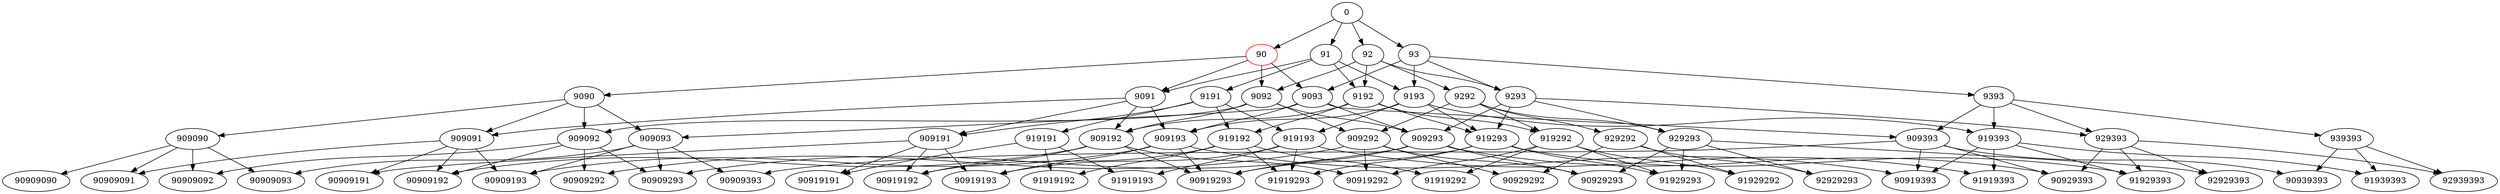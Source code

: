 digraph {
0;
0 -> 90;
0 -> 91;
0 -> 92;
0 -> 93;
90 -> 9090;
90 -> 9091;
90 -> 9092;
90 -> 9093;
91 -> 9091;
91 -> 9191;
91 -> 9192;
91 -> 9193;
92 -> 9092;
92 -> 9192;
92 -> 9292;
92 -> 9293;
93 -> 9093;
93 -> 9193;
93 -> 9293;
93 -> 9393;
9090 -> 909090;
9090 -> 909091;
9090 -> 909092;
9090 -> 909093;
9091 -> 909091;
9091 -> 909191;
9091 -> 909192;
9091 -> 909193;
9092 -> 909092;
9092 -> 909192;
9092 -> 909292;
9092 -> 909293;
9093 -> 909093;
9093 -> 909193;
9093 -> 909293;
9093 -> 909393;
9191 -> 909191;
9191 -> 919191;
9191 -> 919192;
9191 -> 919193;
9192 -> 909192;
9192 -> 919192;
9192 -> 919292;
9192 -> 919293;
9193 -> 909193;
9193 -> 919193;
9193 -> 919293;
9193 -> 919393;
9292 -> 909292;
9292 -> 919292;
9292 -> 929292;
9292 -> 929293;
9293 -> 909293;
9293 -> 919293;
9293 -> 929293;
9293 -> 929393;
9393 -> 909393;
9393 -> 919393;
9393 -> 929393;
9393 -> 939393;
909090 -> 90909090;
909090 -> 90909091;
909090 -> 90909092;
909090 -> 90909093;
909091 -> 90909091;
909091 -> 90909191;
909091 -> 90909192;
909091 -> 90909193;
909092 -> 90909092;
909092 -> 90909192;
909092 -> 90909292;
909092 -> 90909293;
909093 -> 90909093;
909093 -> 90909193;
909093 -> 90909293;
909093 -> 90909393;
909191 -> 90909191;
909191 -> 90919191;
909191 -> 90919192;
909191 -> 90919193;
909192 -> 90909192;
909192 -> 90919192;
909192 -> 90919292;
909192 -> 90919293;
909193 -> 90909193;
909193 -> 90919193;
909193 -> 90919293;
909193 -> 90919393;
909292 -> 90909292;
909292 -> 90919292;
909292 -> 90929292;
909292 -> 90929293;
909293 -> 90909293;
909293 -> 90919293;
909293 -> 90929293;
909293 -> 90929393;
909393 -> 90909393;
909393 -> 90919393;
909393 -> 90929393;
909393 -> 90939393;
919191 -> 90919191;
919191 -> 91919192;
919191 -> 91919193;
919192 -> 90919192;
919192 -> 91919192;
919192 -> 91919292;
919192 -> 91919293;
919193 -> 90919193;
919193 -> 91919193;
919193 -> 91919293;
919193 -> 91919393;
919292 -> 90919292;
919292 -> 91919292;
919292 -> 91929292;
919292 -> 91929293;
919293 -> 90919293;
919293 -> 91919293;
919293 -> 91929293;
919293 -> 91929393;
919393 -> 90919393;
919393 -> 91919393;
919393 -> 91929393;
919393 -> 91939393;
929292 -> 90929292;
929292 -> 91929292;
929292 -> 92929293;
929293 -> 90929293;
929293 -> 91929293;
929293 -> 92929293;
929293 -> 92929393;
929393 -> 90929393;
929393 -> 91929393;
929393 -> 92929393;
929393 -> 92939393;
939393 -> 90939393;
939393 -> 91939393;
939393 -> 92939393;
90[color=red];
}